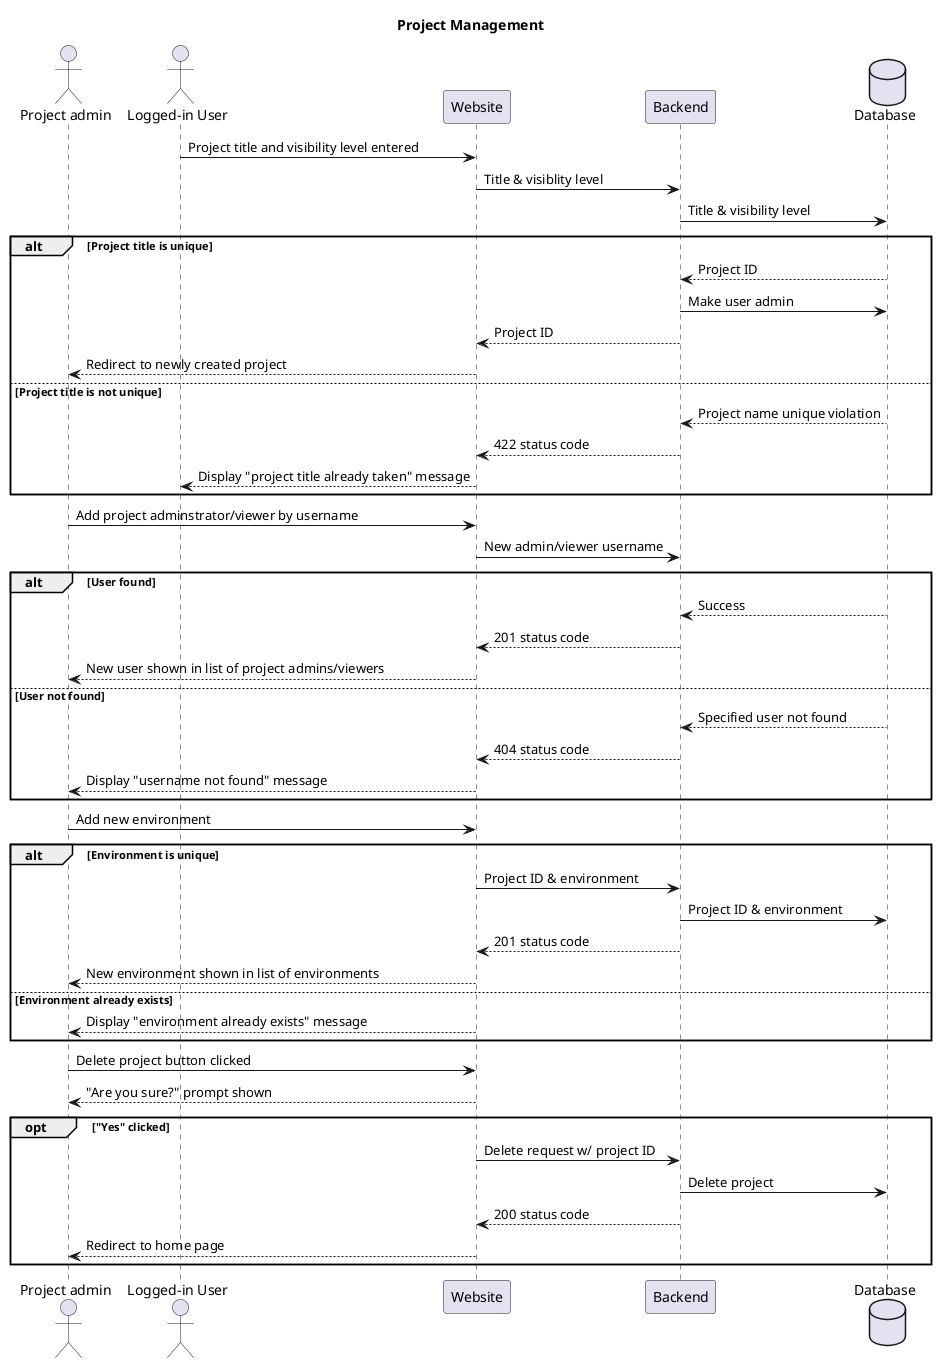@startuml
title Project Management

actor Admin as "Project admin"
actor User as "Logged-in User"
participant Website 
participant Backend
database Database

User -> Website: Project title and visibility level entered
Website -> Backend: Title & visiblity level
Backend -> Database: Title & visibility level
alt Project title is unique
Database --> Backend: Project ID
Backend -> Database: Make user admin
Backend --> Website: Project ID
Website --> Admin: Redirect to newly created project
else Project title is not unique
Database --> Backend: Project name unique violation
Backend --> Website: 422 status code
Website --> User: Display "project title already taken" message
end

Admin -> Website: Add project adminstrator/viewer by username
Website -> Backend: New admin/viewer username
alt User found
    Database --> Backend: Success
    Backend --> Website: 201 status code
    Website --> Admin: New user shown in list of project admins/viewers
else User not found
    Database --> Backend: Specified user not found
    Backend --> Website: 404 status code
    Website --> Admin: Display "username not found" message
end

Admin -> Website: Add new environment
alt Environment is unique
    Website -> Backend: Project ID & environment
    Backend -> Database: Project ID & environment
    Backend --> Website: 201 status code
    Website --> Admin: New environment shown in list of environments
else Environment already exists
    Website --> Admin: Display "environment already exists" message
end


Admin -> Website: Delete project button clicked
Website --> Admin: "Are you sure?" prompt shown
opt "Yes" clicked
    Website -> Backend: Delete request w/ project ID
    Backend -> Database: Delete project
    Backend --> Website: 200 status code
    Website --> Admin: Redirect to home page
end

@enduml